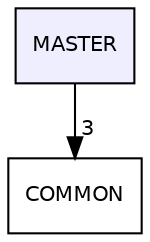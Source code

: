digraph "MASTER" {
  compound=true
  node [ fontsize="10", fontname="Helvetica"];
  edge [ labelfontsize="10", labelfontname="Helvetica"];
  dir_774a0f9d36734b524fd01e7b93927564 [shape=box, label="MASTER", style="filled", fillcolor="#eeeeff", pencolor="black", URL="dir_774a0f9d36734b524fd01e7b93927564.html"];
  dir_7df49ef0c5f0d4b2a785a319ccac4397 [shape=box label="COMMON" URL="dir_7df49ef0c5f0d4b2a785a319ccac4397.html"];
  dir_774a0f9d36734b524fd01e7b93927564->dir_7df49ef0c5f0d4b2a785a319ccac4397 [headlabel="3", labeldistance=1.5 headhref="dir_000002_000001.html"];
}
